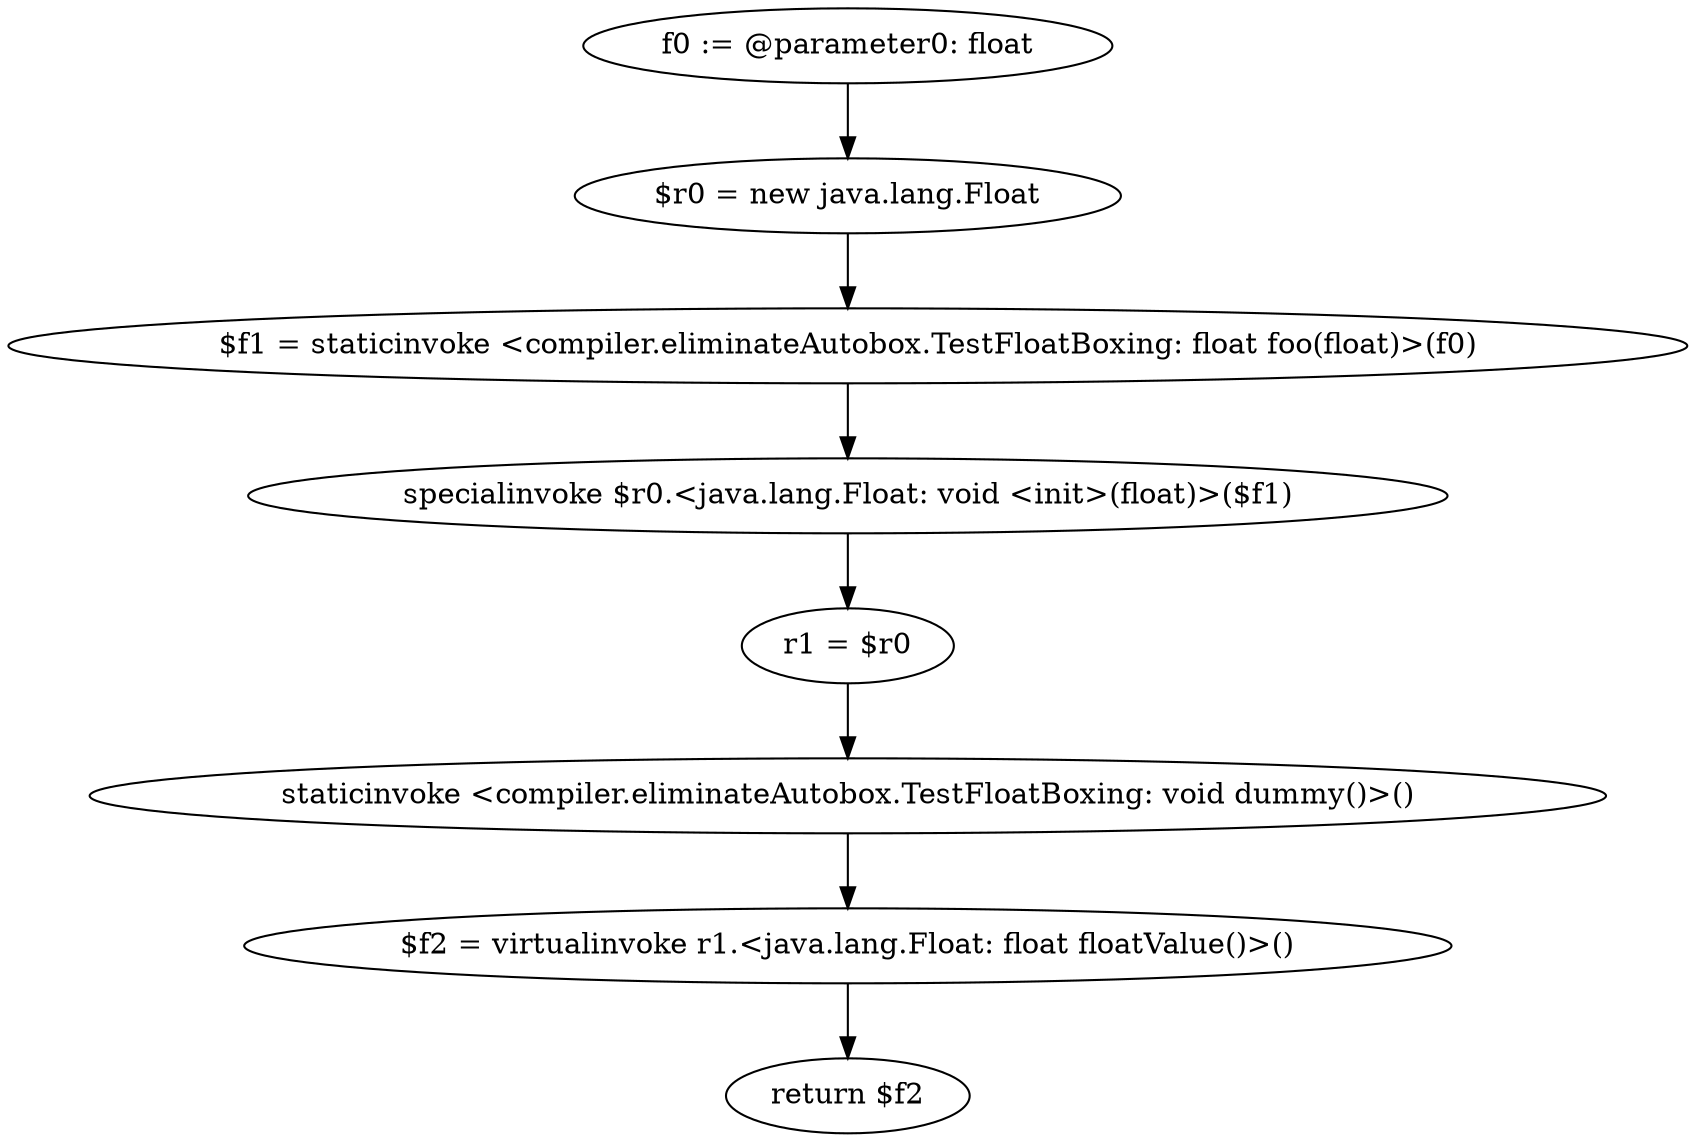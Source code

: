 digraph "unitGraph" {
    "f0 := @parameter0: float"
    "$r0 = new java.lang.Float"
    "$f1 = staticinvoke <compiler.eliminateAutobox.TestFloatBoxing: float foo(float)>(f0)"
    "specialinvoke $r0.<java.lang.Float: void <init>(float)>($f1)"
    "r1 = $r0"
    "staticinvoke <compiler.eliminateAutobox.TestFloatBoxing: void dummy()>()"
    "$f2 = virtualinvoke r1.<java.lang.Float: float floatValue()>()"
    "return $f2"
    "f0 := @parameter0: float"->"$r0 = new java.lang.Float";
    "$r0 = new java.lang.Float"->"$f1 = staticinvoke <compiler.eliminateAutobox.TestFloatBoxing: float foo(float)>(f0)";
    "$f1 = staticinvoke <compiler.eliminateAutobox.TestFloatBoxing: float foo(float)>(f0)"->"specialinvoke $r0.<java.lang.Float: void <init>(float)>($f1)";
    "specialinvoke $r0.<java.lang.Float: void <init>(float)>($f1)"->"r1 = $r0";
    "r1 = $r0"->"staticinvoke <compiler.eliminateAutobox.TestFloatBoxing: void dummy()>()";
    "staticinvoke <compiler.eliminateAutobox.TestFloatBoxing: void dummy()>()"->"$f2 = virtualinvoke r1.<java.lang.Float: float floatValue()>()";
    "$f2 = virtualinvoke r1.<java.lang.Float: float floatValue()>()"->"return $f2";
}
